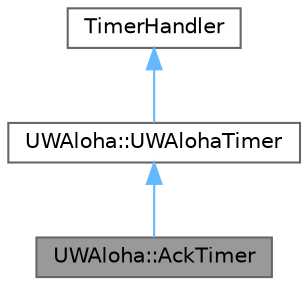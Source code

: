 digraph "UWAloha::AckTimer"
{
 // LATEX_PDF_SIZE
  bgcolor="transparent";
  edge [fontname=Helvetica,fontsize=10,labelfontname=Helvetica,labelfontsize=10];
  node [fontname=Helvetica,fontsize=10,shape=box,height=0.2,width=0.4];
  Node1 [id="Node000001",label="UWAloha::AckTimer",height=0.2,width=0.4,color="gray40", fillcolor="grey60", style="filled", fontcolor="black",tooltip="Base class of AckTimer, which is a derived class of UWAlohaTimer."];
  Node2 -> Node1 [id="edge1_Node000001_Node000002",dir="back",color="steelblue1",style="solid",tooltip=" "];
  Node2 [id="Node000002",label="UWAloha::UWAlohaTimer",height=0.2,width=0.4,color="gray40", fillcolor="white", style="filled",URL="$classUWAloha_1_1UWAlohaTimer.html",tooltip="Base class of all the timer used in this protocol."];
  Node3 -> Node2 [id="edge2_Node000002_Node000003",dir="back",color="steelblue1",style="solid",tooltip=" "];
  Node3 [id="Node000003",label="TimerHandler",height=0.2,width=0.4,color="gray40", fillcolor="white", style="filled",tooltip=" "];
}
